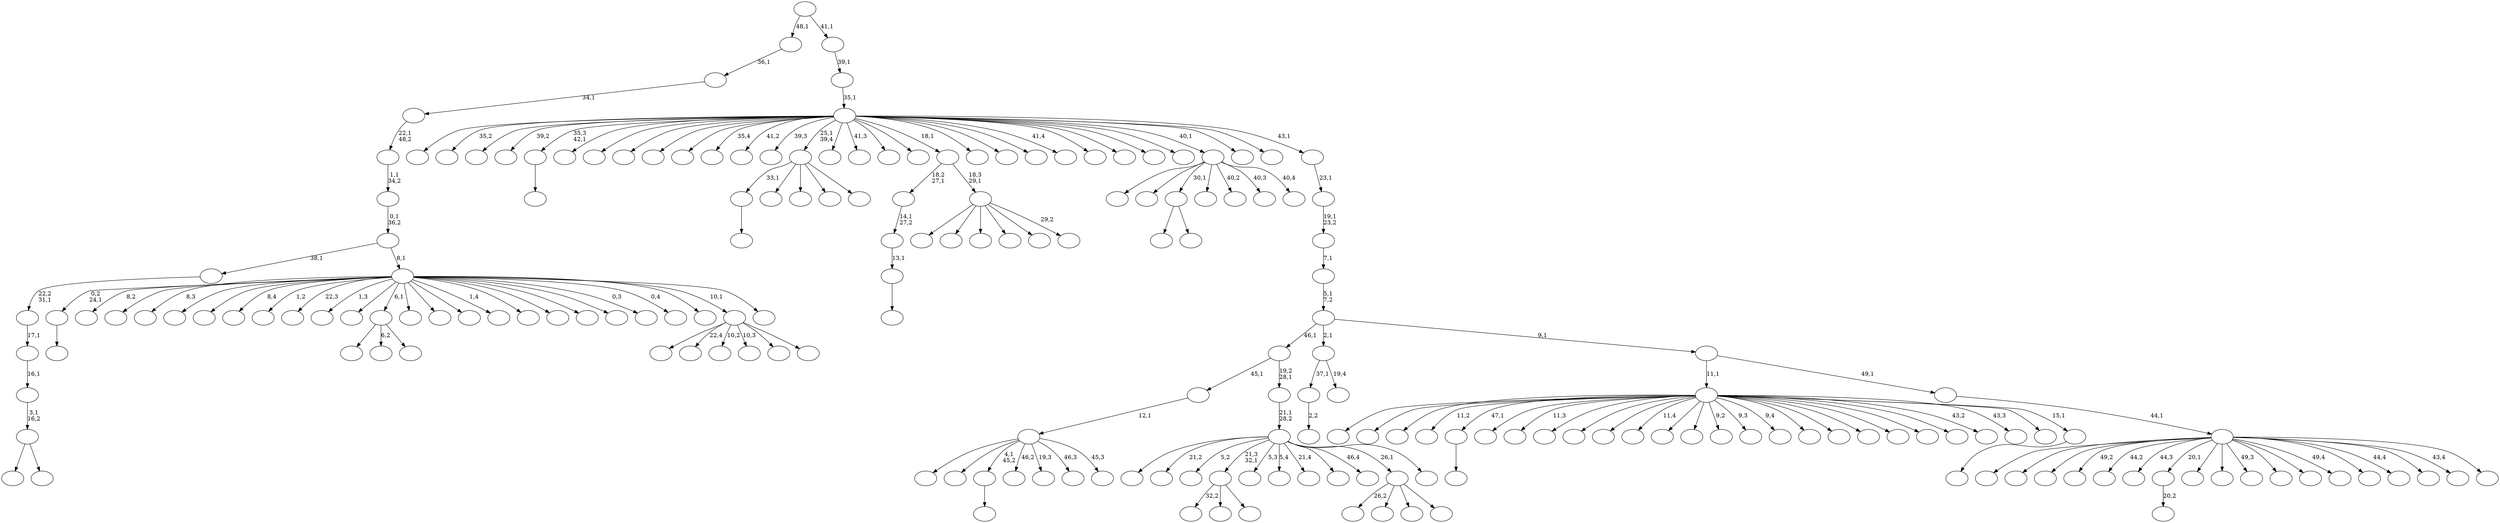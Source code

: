 digraph T {
	200 [label=""]
	199 [label=""]
	198 [label=""]
	197 [label=""]
	196 [label=""]
	195 [label=""]
	194 [label=""]
	193 [label=""]
	192 [label=""]
	191 [label=""]
	190 [label=""]
	189 [label=""]
	188 [label=""]
	187 [label=""]
	186 [label=""]
	185 [label=""]
	184 [label=""]
	183 [label=""]
	182 [label=""]
	181 [label=""]
	180 [label=""]
	179 [label=""]
	178 [label=""]
	177 [label=""]
	176 [label=""]
	175 [label=""]
	174 [label=""]
	173 [label=""]
	172 [label=""]
	171 [label=""]
	170 [label=""]
	169 [label=""]
	168 [label=""]
	167 [label=""]
	166 [label=""]
	165 [label=""]
	164 [label=""]
	163 [label=""]
	162 [label=""]
	161 [label=""]
	160 [label=""]
	159 [label=""]
	158 [label=""]
	157 [label=""]
	156 [label=""]
	155 [label=""]
	154 [label=""]
	153 [label=""]
	152 [label=""]
	151 [label=""]
	150 [label=""]
	149 [label=""]
	148 [label=""]
	147 [label=""]
	146 [label=""]
	145 [label=""]
	144 [label=""]
	143 [label=""]
	142 [label=""]
	141 [label=""]
	140 [label=""]
	139 [label=""]
	138 [label=""]
	137 [label=""]
	136 [label=""]
	135 [label=""]
	134 [label=""]
	133 [label=""]
	132 [label=""]
	131 [label=""]
	130 [label=""]
	129 [label=""]
	128 [label=""]
	127 [label=""]
	126 [label=""]
	125 [label=""]
	124 [label=""]
	123 [label=""]
	122 [label=""]
	121 [label=""]
	120 [label=""]
	119 [label=""]
	118 [label=""]
	117 [label=""]
	116 [label=""]
	115 [label=""]
	114 [label=""]
	113 [label=""]
	112 [label=""]
	111 [label=""]
	110 [label=""]
	109 [label=""]
	108 [label=""]
	107 [label=""]
	106 [label=""]
	105 [label=""]
	104 [label=""]
	103 [label=""]
	102 [label=""]
	101 [label=""]
	100 [label=""]
	99 [label=""]
	98 [label=""]
	97 [label=""]
	96 [label=""]
	95 [label=""]
	94 [label=""]
	93 [label=""]
	92 [label=""]
	91 [label=""]
	90 [label=""]
	89 [label=""]
	88 [label=""]
	87 [label=""]
	86 [label=""]
	85 [label=""]
	84 [label=""]
	83 [label=""]
	82 [label=""]
	81 [label=""]
	80 [label=""]
	79 [label=""]
	78 [label=""]
	77 [label=""]
	76 [label=""]
	75 [label=""]
	74 [label=""]
	73 [label=""]
	72 [label=""]
	71 [label=""]
	70 [label=""]
	69 [label=""]
	68 [label=""]
	67 [label=""]
	66 [label=""]
	65 [label=""]
	64 [label=""]
	63 [label=""]
	62 [label=""]
	61 [label=""]
	60 [label=""]
	59 [label=""]
	58 [label=""]
	57 [label=""]
	56 [label=""]
	55 [label=""]
	54 [label=""]
	53 [label=""]
	52 [label=""]
	51 [label=""]
	50 [label=""]
	49 [label=""]
	48 [label=""]
	47 [label=""]
	46 [label=""]
	45 [label=""]
	44 [label=""]
	43 [label=""]
	42 [label=""]
	41 [label=""]
	40 [label=""]
	39 [label=""]
	38 [label=""]
	37 [label=""]
	36 [label=""]
	35 [label=""]
	34 [label=""]
	33 [label=""]
	32 [label=""]
	31 [label=""]
	30 [label=""]
	29 [label=""]
	28 [label=""]
	27 [label=""]
	26 [label=""]
	25 [label=""]
	24 [label=""]
	23 [label=""]
	22 [label=""]
	21 [label=""]
	20 [label=""]
	19 [label=""]
	18 [label=""]
	17 [label=""]
	16 [label=""]
	15 [label=""]
	14 [label=""]
	13 [label=""]
	12 [label=""]
	11 [label=""]
	10 [label=""]
	9 [label=""]
	8 [label=""]
	7 [label=""]
	6 [label=""]
	5 [label=""]
	4 [label=""]
	3 [label=""]
	2 [label=""]
	1 [label=""]
	0 [label=""]
	194 -> 195 [label=""]
	192 -> 193 [label=""]
	183 -> 197 [label=""]
	183 -> 184 [label=""]
	174 -> 175 [label="2,2"]
	171 -> 172 [label=""]
	169 -> 170 [label=""]
	151 -> 163 [label="32,2"]
	151 -> 153 [label=""]
	151 -> 152 [label=""]
	142 -> 143 [label=""]
	141 -> 142 [label="13,1"]
	140 -> 141 [label="14,1\n27,2"]
	132 -> 133 [label="20,2"]
	130 -> 164 [label=""]
	130 -> 131 [label=""]
	129 -> 130 [label="3,1\n16,2"]
	128 -> 129 [label="16,1"]
	127 -> 128 [label="17,1"]
	126 -> 127 [label="22,2\n31,1"]
	118 -> 192 [label="33,1"]
	118 -> 145 [label=""]
	118 -> 134 [label=""]
	118 -> 122 [label=""]
	118 -> 119 [label=""]
	97 -> 98 [label=""]
	95 -> 155 [label=""]
	95 -> 120 [label="6,2"]
	95 -> 96 [label=""]
	77 -> 176 [label=""]
	77 -> 165 [label=""]
	77 -> 110 [label=""]
	77 -> 93 [label=""]
	77 -> 81 [label=""]
	77 -> 78 [label="29,2"]
	76 -> 140 [label="18,2\n27,1"]
	76 -> 77 [label="18,3\n29,1"]
	52 -> 158 [label=""]
	52 -> 156 [label=""]
	52 -> 97 [label="4,1\n45,2"]
	52 -> 94 [label="46,2"]
	52 -> 83 [label="19,3"]
	52 -> 57 [label="46,3"]
	52 -> 53 [label="45,3"]
	51 -> 52 [label="12,1"]
	41 -> 42 [label=""]
	40 -> 200 [label=""]
	40 -> 191 [label=""]
	40 -> 180 [label=""]
	40 -> 178 [label="11,2"]
	40 -> 169 [label="47,1"]
	40 -> 168 [label=""]
	40 -> 166 [label="11,3"]
	40 -> 161 [label=""]
	40 -> 136 [label=""]
	40 -> 125 [label=""]
	40 -> 116 [label="11,4"]
	40 -> 111 [label=""]
	40 -> 100 [label=""]
	40 -> 90 [label="9,2"]
	40 -> 89 [label="9,3"]
	40 -> 88 [label="9,4"]
	40 -> 79 [label=""]
	40 -> 73 [label=""]
	40 -> 71 [label=""]
	40 -> 68 [label=""]
	40 -> 63 [label=""]
	40 -> 54 [label=""]
	40 -> 50 [label="43,2"]
	40 -> 45 [label="43,3"]
	40 -> 43 [label=""]
	40 -> 41 [label="15,1"]
	38 -> 182 [label=""]
	38 -> 117 [label="22,4"]
	38 -> 107 [label="10,2"]
	38 -> 91 [label="10,3"]
	38 -> 70 [label=""]
	38 -> 39 [label=""]
	34 -> 135 [label="26,2"]
	34 -> 65 [label=""]
	34 -> 64 [label=""]
	34 -> 35 [label=""]
	32 -> 198 [label=""]
	32 -> 177 [label="21,2"]
	32 -> 162 [label="5,2"]
	32 -> 151 [label="21,3\n32,1"]
	32 -> 115 [label="5,3"]
	32 -> 114 [label="5,4"]
	32 -> 92 [label="21,4"]
	32 -> 46 [label=""]
	32 -> 36 [label="46,4"]
	32 -> 34 [label="26,1"]
	32 -> 33 [label=""]
	31 -> 32 [label="21,1\n28,2"]
	30 -> 51 [label="45,1"]
	30 -> 31 [label="19,2\n28,1"]
	28 -> 174 [label="37,1"]
	28 -> 29 [label="19,4"]
	23 -> 199 [label=""]
	23 -> 188 [label=""]
	23 -> 183 [label="30,1"]
	23 -> 82 [label=""]
	23 -> 60 [label="40,2"]
	23 -> 55 [label="40,3"]
	23 -> 24 [label="40,4"]
	20 -> 194 [label="0,2\n24,1"]
	20 -> 173 [label="8,2"]
	20 -> 160 [label=""]
	20 -> 157 [label="8,3"]
	20 -> 154 [label=""]
	20 -> 150 [label=""]
	20 -> 146 [label="8,4"]
	20 -> 137 [label="1,2"]
	20 -> 123 [label="22,3"]
	20 -> 112 [label="1,3"]
	20 -> 102 [label=""]
	20 -> 95 [label="6,1"]
	20 -> 87 [label=""]
	20 -> 86 [label=""]
	20 -> 84 [label=""]
	20 -> 74 [label="1,4"]
	20 -> 72 [label=""]
	20 -> 69 [label=""]
	20 -> 67 [label=""]
	20 -> 59 [label=""]
	20 -> 58 [label="0,3"]
	20 -> 47 [label="0,4"]
	20 -> 44 [label=""]
	20 -> 38 [label="10,1"]
	20 -> 21 [label=""]
	19 -> 126 [label="38,1"]
	19 -> 20 [label="8,1"]
	18 -> 19 [label="0,1\n36,2"]
	17 -> 18 [label="1,1\n34,2"]
	16 -> 17 [label="22,1\n48,2"]
	15 -> 16 [label="34,1"]
	14 -> 15 [label="36,1"]
	11 -> 196 [label=""]
	11 -> 189 [label=""]
	11 -> 187 [label=""]
	11 -> 186 [label="49,2"]
	11 -> 147 [label="44,2"]
	11 -> 144 [label="44,3"]
	11 -> 132 [label="20,1"]
	11 -> 109 [label=""]
	11 -> 108 [label=""]
	11 -> 106 [label="49,3"]
	11 -> 104 [label=""]
	11 -> 101 [label=""]
	11 -> 99 [label="49,4"]
	11 -> 80 [label=""]
	11 -> 62 [label="44,4"]
	11 -> 49 [label=""]
	11 -> 27 [label="43,4"]
	11 -> 12 [label=""]
	10 -> 11 [label="44,1"]
	9 -> 40 [label="11,1"]
	9 -> 10 [label="49,1"]
	8 -> 30 [label="46,1"]
	8 -> 28 [label="2,1"]
	8 -> 9 [label="9,1"]
	7 -> 8 [label="5,1\n7,2"]
	6 -> 7 [label="7,1"]
	5 -> 6 [label="19,1\n23,2"]
	4 -> 5 [label="23,1"]
	3 -> 190 [label=""]
	3 -> 185 [label="35,2"]
	3 -> 181 [label=""]
	3 -> 179 [label="39,2"]
	3 -> 171 [label="35,3\n42,1"]
	3 -> 167 [label=""]
	3 -> 159 [label=""]
	3 -> 149 [label=""]
	3 -> 148 [label=""]
	3 -> 139 [label=""]
	3 -> 138 [label="35,4"]
	3 -> 124 [label="41,2"]
	3 -> 121 [label="39,3"]
	3 -> 118 [label="25,1\n39,4"]
	3 -> 113 [label=""]
	3 -> 105 [label="41,3"]
	3 -> 103 [label=""]
	3 -> 85 [label=""]
	3 -> 76 [label="18,1"]
	3 -> 75 [label=""]
	3 -> 66 [label=""]
	3 -> 61 [label=""]
	3 -> 56 [label="41,4"]
	3 -> 48 [label=""]
	3 -> 37 [label=""]
	3 -> 26 [label=""]
	3 -> 25 [label=""]
	3 -> 23 [label="40,1"]
	3 -> 22 [label=""]
	3 -> 13 [label=""]
	3 -> 4 [label="43,1"]
	2 -> 3 [label="35,1"]
	1 -> 2 [label="39,1"]
	0 -> 14 [label="48,1"]
	0 -> 1 [label="41,1"]
}
